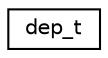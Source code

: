 digraph "Graphical Class Hierarchy"
{
  edge [fontname="Helvetica",fontsize="10",labelfontname="Helvetica",labelfontsize="10"];
  node [fontname="Helvetica",fontsize="10",shape=record];
  rankdir="LR";
  Node0 [label="dep_t",height=0.2,width=0.4,color="black", fillcolor="white", style="filled",URL="$structdep__t.html"];
}

